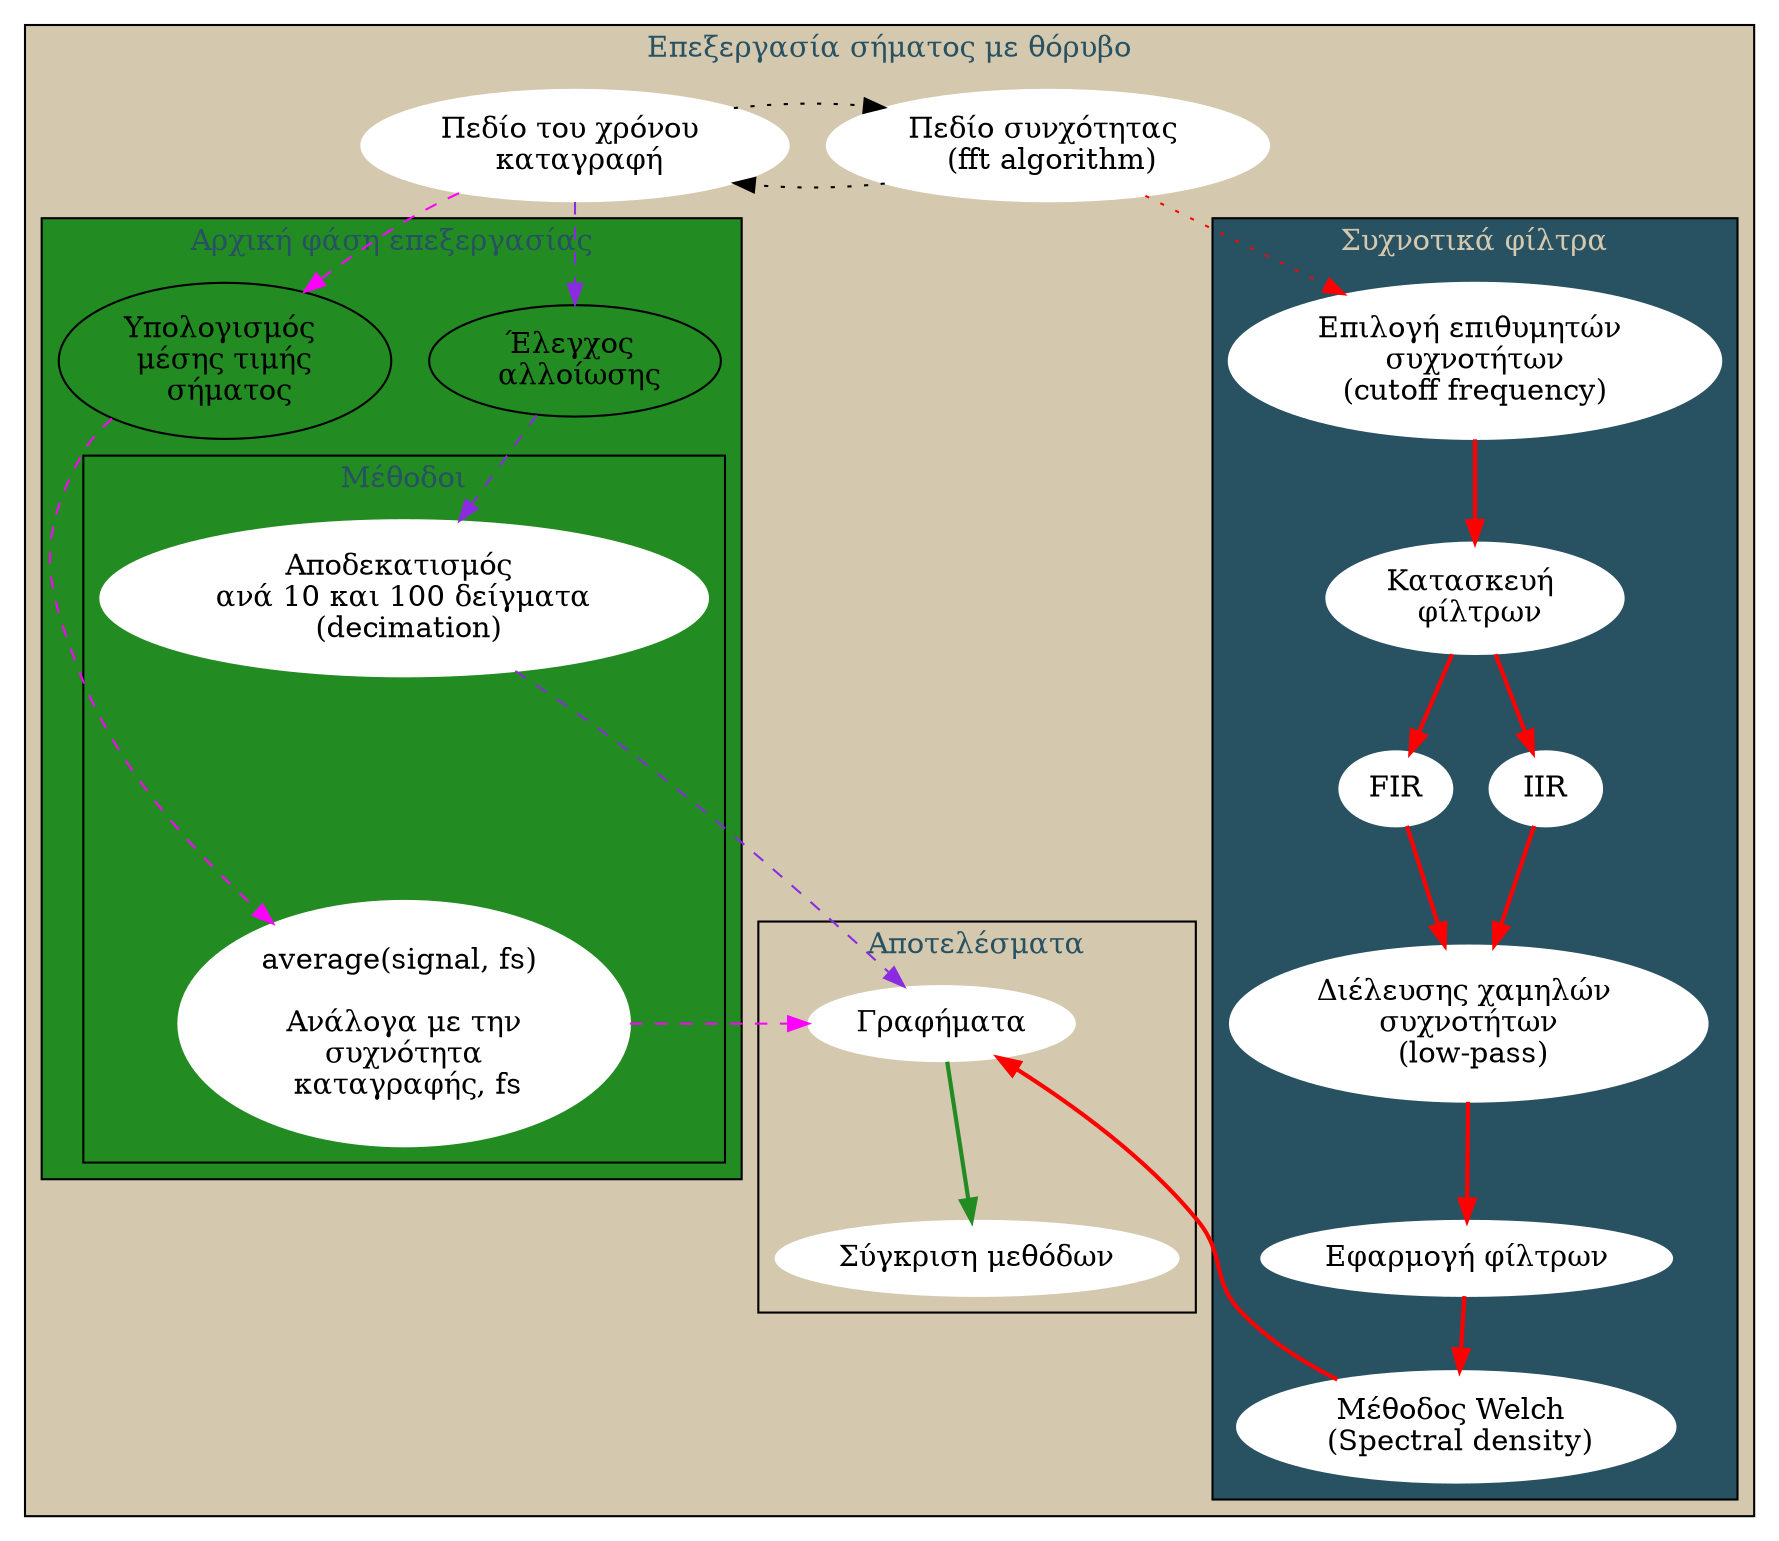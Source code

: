 digraph processing {
    newrank=true;
    compound=true;
    // root of operations
    // filt [label="Απομείωση θορυβου"]
    aliasing [label="Έλεγχος \n αλλοίωσης"]
    averg [label="Υπολογισμός \n μέσης τιμής \n σήματος"]

    //clusters for clarity
    subgraph cluster_0{
        fontcolor="#285162";
        style=filled;
        fillcolor="#D4C9AF";
        node[style=filled; color=white];
        fftmethod;
        timedom;
        label="Επεξεργασία σήματος με θόρυβο"

        subgraph cluster_1{
            // fontcolor=red;
            style=filled;
            fillcolor=forestgreen;
            node[style=filled; color=white];
            aliasing;
            averg;
            label= "Αρχική φάση επεξεργασίας"

            subgraph cluster_3{
                avrged;
                decimop;
                label="Μέθοδοι";
            }
        }
        subgraph cluster_2{
            fontcolor="#D4C9AF";
            style=filled;
            fillcolor="#285162";
            node[style=filled; color=white];
            choosfilt;
            filterconst;
            fir;
            iir;
            apply;
            welch;
            filt_type;
            label= "Συχνοτικά φίλτρα";
        }
        subgraph cluster_4{
            graphs -> results [color=forestgreen, style=bold]
            label="Αποτελέσματα"
        }
    }
    {rank=same; fftmethod; timedom;}
    {rank=same; aliasing; averg; choosfilt;}
    {rank=same; graphs; avrged; filt_type;}
    {rank=same; filterconst; decimop;}
    // filter related
    fir [label="FIR"]
    iir [label="IIR"]
    apply [label="Εφαρμογή φίλτρων"]
    filterconst [label="Κατασκευή \n φίλτρων"]
    filt_type [label="Διέλευσης χαμηλών \n συχνοτήτων \n (low-pass)"]

    // aliasing
    decimop [label="Αποδεκατισμός \n ανά 10 και 100 δείγματα \n (decimation)"]
    timedom [label="Πεδίο του χρόνου \n καταγραφή"]

    //general bubbles
    graphs [label="Γραφήματα"]
    fftmethod [label= "Πεδίο συνχότητας \n (fft algorithm)" ]
    choosfilt [label="Επιλογή επιθυμητών \n συχνοτήτων \n(cutoff frequency)"]
    results [label="Σύγκριση μεθόδων"]
    avrged [label="average(signal, fs) \n \n Ανάλογα με την \n συχνότητα \n καταγραφής, fs"]
    welch [label="Μέθοδος Welch \n (Spectral density)"]
    // start the graph at last 🫠
    fftmethod -> timedom -> fftmethod[style=dotted,];
    // filtering path
    choosfilt ->
    filterconst [color=red, style=bold];

    filterconst -> {fir iir} ->
    filt_type ->
    apply ->
    welch ->
    graphs [style=bold, color=red]

    // aliasing path
    timedom ->
    aliasing ->
    decimop ->
    // apply ->
    graphs[color=blueviolet , style=dashed]
    fftmethod ->
    choosfilt[color=red, style=dotted];

    // aliasing path
    timedom ->
    averg ->
    avrged ->
    // apply ->
    graphs [color=magenta, style=dashed, ]

}
